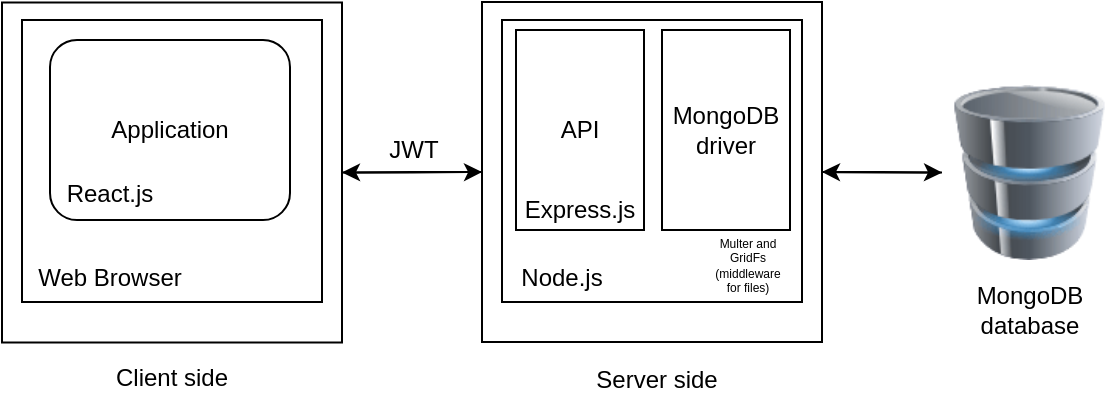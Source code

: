 <mxfile version="21.7.2" type="device">
  <diagram name="Página-1" id="hUGIXAgIbDswx8ZFndya">
    <mxGraphModel dx="466" dy="591" grid="1" gridSize="10" guides="1" tooltips="1" connect="1" arrows="1" fold="1" page="1" pageScale="1" pageWidth="827" pageHeight="1169" math="0" shadow="0">
      <root>
        <mxCell id="0" />
        <mxCell id="1" parent="0" />
        <mxCell id="5PfDezcDEmrp4bfr2bOi-9" style="edgeStyle=orthogonalEdgeStyle;rounded=0;orthogonalLoop=1;jettySize=auto;html=1;" parent="1" source="5PfDezcDEmrp4bfr2bOi-1" target="5PfDezcDEmrp4bfr2bOi-2" edge="1">
          <mxGeometry relative="1" as="geometry" />
        </mxCell>
        <mxCell id="5PfDezcDEmrp4bfr2bOi-1" value="" style="whiteSpace=wrap;html=1;aspect=fixed;" parent="1" vertex="1">
          <mxGeometry x="135" y="80.25" width="170" height="170" as="geometry" />
        </mxCell>
        <mxCell id="5PfDezcDEmrp4bfr2bOi-6" style="edgeStyle=orthogonalEdgeStyle;rounded=0;orthogonalLoop=1;jettySize=auto;html=1;" parent="1" source="5PfDezcDEmrp4bfr2bOi-2" target="5PfDezcDEmrp4bfr2bOi-3" edge="1">
          <mxGeometry relative="1" as="geometry" />
        </mxCell>
        <mxCell id="5PfDezcDEmrp4bfr2bOi-8" style="edgeStyle=orthogonalEdgeStyle;rounded=0;orthogonalLoop=1;jettySize=auto;html=1;entryX=1;entryY=0.5;entryDx=0;entryDy=0;" parent="1" source="5PfDezcDEmrp4bfr2bOi-2" target="5PfDezcDEmrp4bfr2bOi-1" edge="1">
          <mxGeometry relative="1" as="geometry" />
        </mxCell>
        <mxCell id="5PfDezcDEmrp4bfr2bOi-2" value="" style="whiteSpace=wrap;html=1;aspect=fixed;" parent="1" vertex="1">
          <mxGeometry x="375" y="80" width="170" height="170" as="geometry" />
        </mxCell>
        <mxCell id="5PfDezcDEmrp4bfr2bOi-7" style="edgeStyle=orthogonalEdgeStyle;rounded=0;orthogonalLoop=1;jettySize=auto;html=1;exitX=0;exitY=0.5;exitDx=0;exitDy=0;entryX=1;entryY=0.5;entryDx=0;entryDy=0;" parent="1" source="5PfDezcDEmrp4bfr2bOi-3" target="5PfDezcDEmrp4bfr2bOi-2" edge="1">
          <mxGeometry relative="1" as="geometry" />
        </mxCell>
        <mxCell id="5PfDezcDEmrp4bfr2bOi-3" value="" style="image;html=1;image=img/lib/clip_art/computers/Database_128x128.png" parent="1" vertex="1">
          <mxGeometry x="605" y="121.5" width="87.5" height="87.5" as="geometry" />
        </mxCell>
        <mxCell id="5PfDezcDEmrp4bfr2bOi-4" value="MongoDB&lt;br&gt;database" style="text;html=1;strokeColor=none;fillColor=none;align=center;verticalAlign=middle;whiteSpace=wrap;rounded=0;" parent="1" vertex="1">
          <mxGeometry x="618.75" y="219" width="60" height="30" as="geometry" />
        </mxCell>
        <mxCell id="5PfDezcDEmrp4bfr2bOi-12" value="" style="rounded=0;whiteSpace=wrap;html=1;" parent="1" vertex="1">
          <mxGeometry x="145" y="89" width="150" height="141" as="geometry" />
        </mxCell>
        <mxCell id="5PfDezcDEmrp4bfr2bOi-10" value="Application" style="rounded=1;whiteSpace=wrap;html=1;" parent="1" vertex="1">
          <mxGeometry x="159" y="99" width="120" height="90" as="geometry" />
        </mxCell>
        <mxCell id="5PfDezcDEmrp4bfr2bOi-11" value="React.js" style="text;html=1;strokeColor=none;fillColor=none;align=center;verticalAlign=middle;whiteSpace=wrap;rounded=0;" parent="1" vertex="1">
          <mxGeometry x="159" y="160.5" width="60" height="30" as="geometry" />
        </mxCell>
        <mxCell id="5PfDezcDEmrp4bfr2bOi-13" value="Web Browser" style="text;html=1;strokeColor=none;fillColor=none;align=center;verticalAlign=middle;whiteSpace=wrap;rounded=0;" parent="1" vertex="1">
          <mxGeometry x="139" y="203" width="100" height="30" as="geometry" />
        </mxCell>
        <mxCell id="5PfDezcDEmrp4bfr2bOi-14" value="Client side" style="text;html=1;strokeColor=none;fillColor=none;align=center;verticalAlign=middle;whiteSpace=wrap;rounded=0;" parent="1" vertex="1">
          <mxGeometry x="190" y="253" width="60" height="30" as="geometry" />
        </mxCell>
        <mxCell id="5PfDezcDEmrp4bfr2bOi-15" value="Server side" style="text;html=1;strokeColor=none;fillColor=none;align=center;verticalAlign=middle;whiteSpace=wrap;rounded=0;" parent="1" vertex="1">
          <mxGeometry x="425" y="254.25" width="75" height="30" as="geometry" />
        </mxCell>
        <mxCell id="5PfDezcDEmrp4bfr2bOi-16" value="" style="rounded=0;whiteSpace=wrap;html=1;" parent="1" vertex="1">
          <mxGeometry x="385" y="89" width="150" height="141" as="geometry" />
        </mxCell>
        <mxCell id="5PfDezcDEmrp4bfr2bOi-17" value="Node.js" style="text;html=1;strokeColor=none;fillColor=none;align=center;verticalAlign=middle;whiteSpace=wrap;rounded=0;" parent="1" vertex="1">
          <mxGeometry x="365" y="203" width="100" height="30" as="geometry" />
        </mxCell>
        <mxCell id="5PfDezcDEmrp4bfr2bOi-18" value="MongoDB driver" style="rounded=0;whiteSpace=wrap;html=1;" parent="1" vertex="1">
          <mxGeometry x="465" y="94" width="64" height="100" as="geometry" />
        </mxCell>
        <mxCell id="5PfDezcDEmrp4bfr2bOi-19" value="API" style="rounded=0;whiteSpace=wrap;html=1;" parent="1" vertex="1">
          <mxGeometry x="392" y="94" width="64" height="100" as="geometry" />
        </mxCell>
        <mxCell id="5PfDezcDEmrp4bfr2bOi-20" value="Express.js" style="text;html=1;strokeColor=none;fillColor=none;align=center;verticalAlign=middle;whiteSpace=wrap;rounded=0;" parent="1" vertex="1">
          <mxGeometry x="394" y="169" width="60" height="30" as="geometry" />
        </mxCell>
        <mxCell id="RJz0pizkB9RnsldSUuhB-1" value="JWT" style="text;html=1;strokeColor=none;fillColor=none;align=center;verticalAlign=middle;whiteSpace=wrap;rounded=0;" vertex="1" parent="1">
          <mxGeometry x="311" y="139" width="60" height="30" as="geometry" />
        </mxCell>
        <mxCell id="RJz0pizkB9RnsldSUuhB-2" value="Multer and GridFs (middleware for files)" style="text;html=1;strokeColor=none;fillColor=none;align=center;verticalAlign=middle;whiteSpace=wrap;rounded=0;fontSize=6;" vertex="1" parent="1">
          <mxGeometry x="487.15" y="193" width="41.85" height="37" as="geometry" />
        </mxCell>
      </root>
    </mxGraphModel>
  </diagram>
</mxfile>

